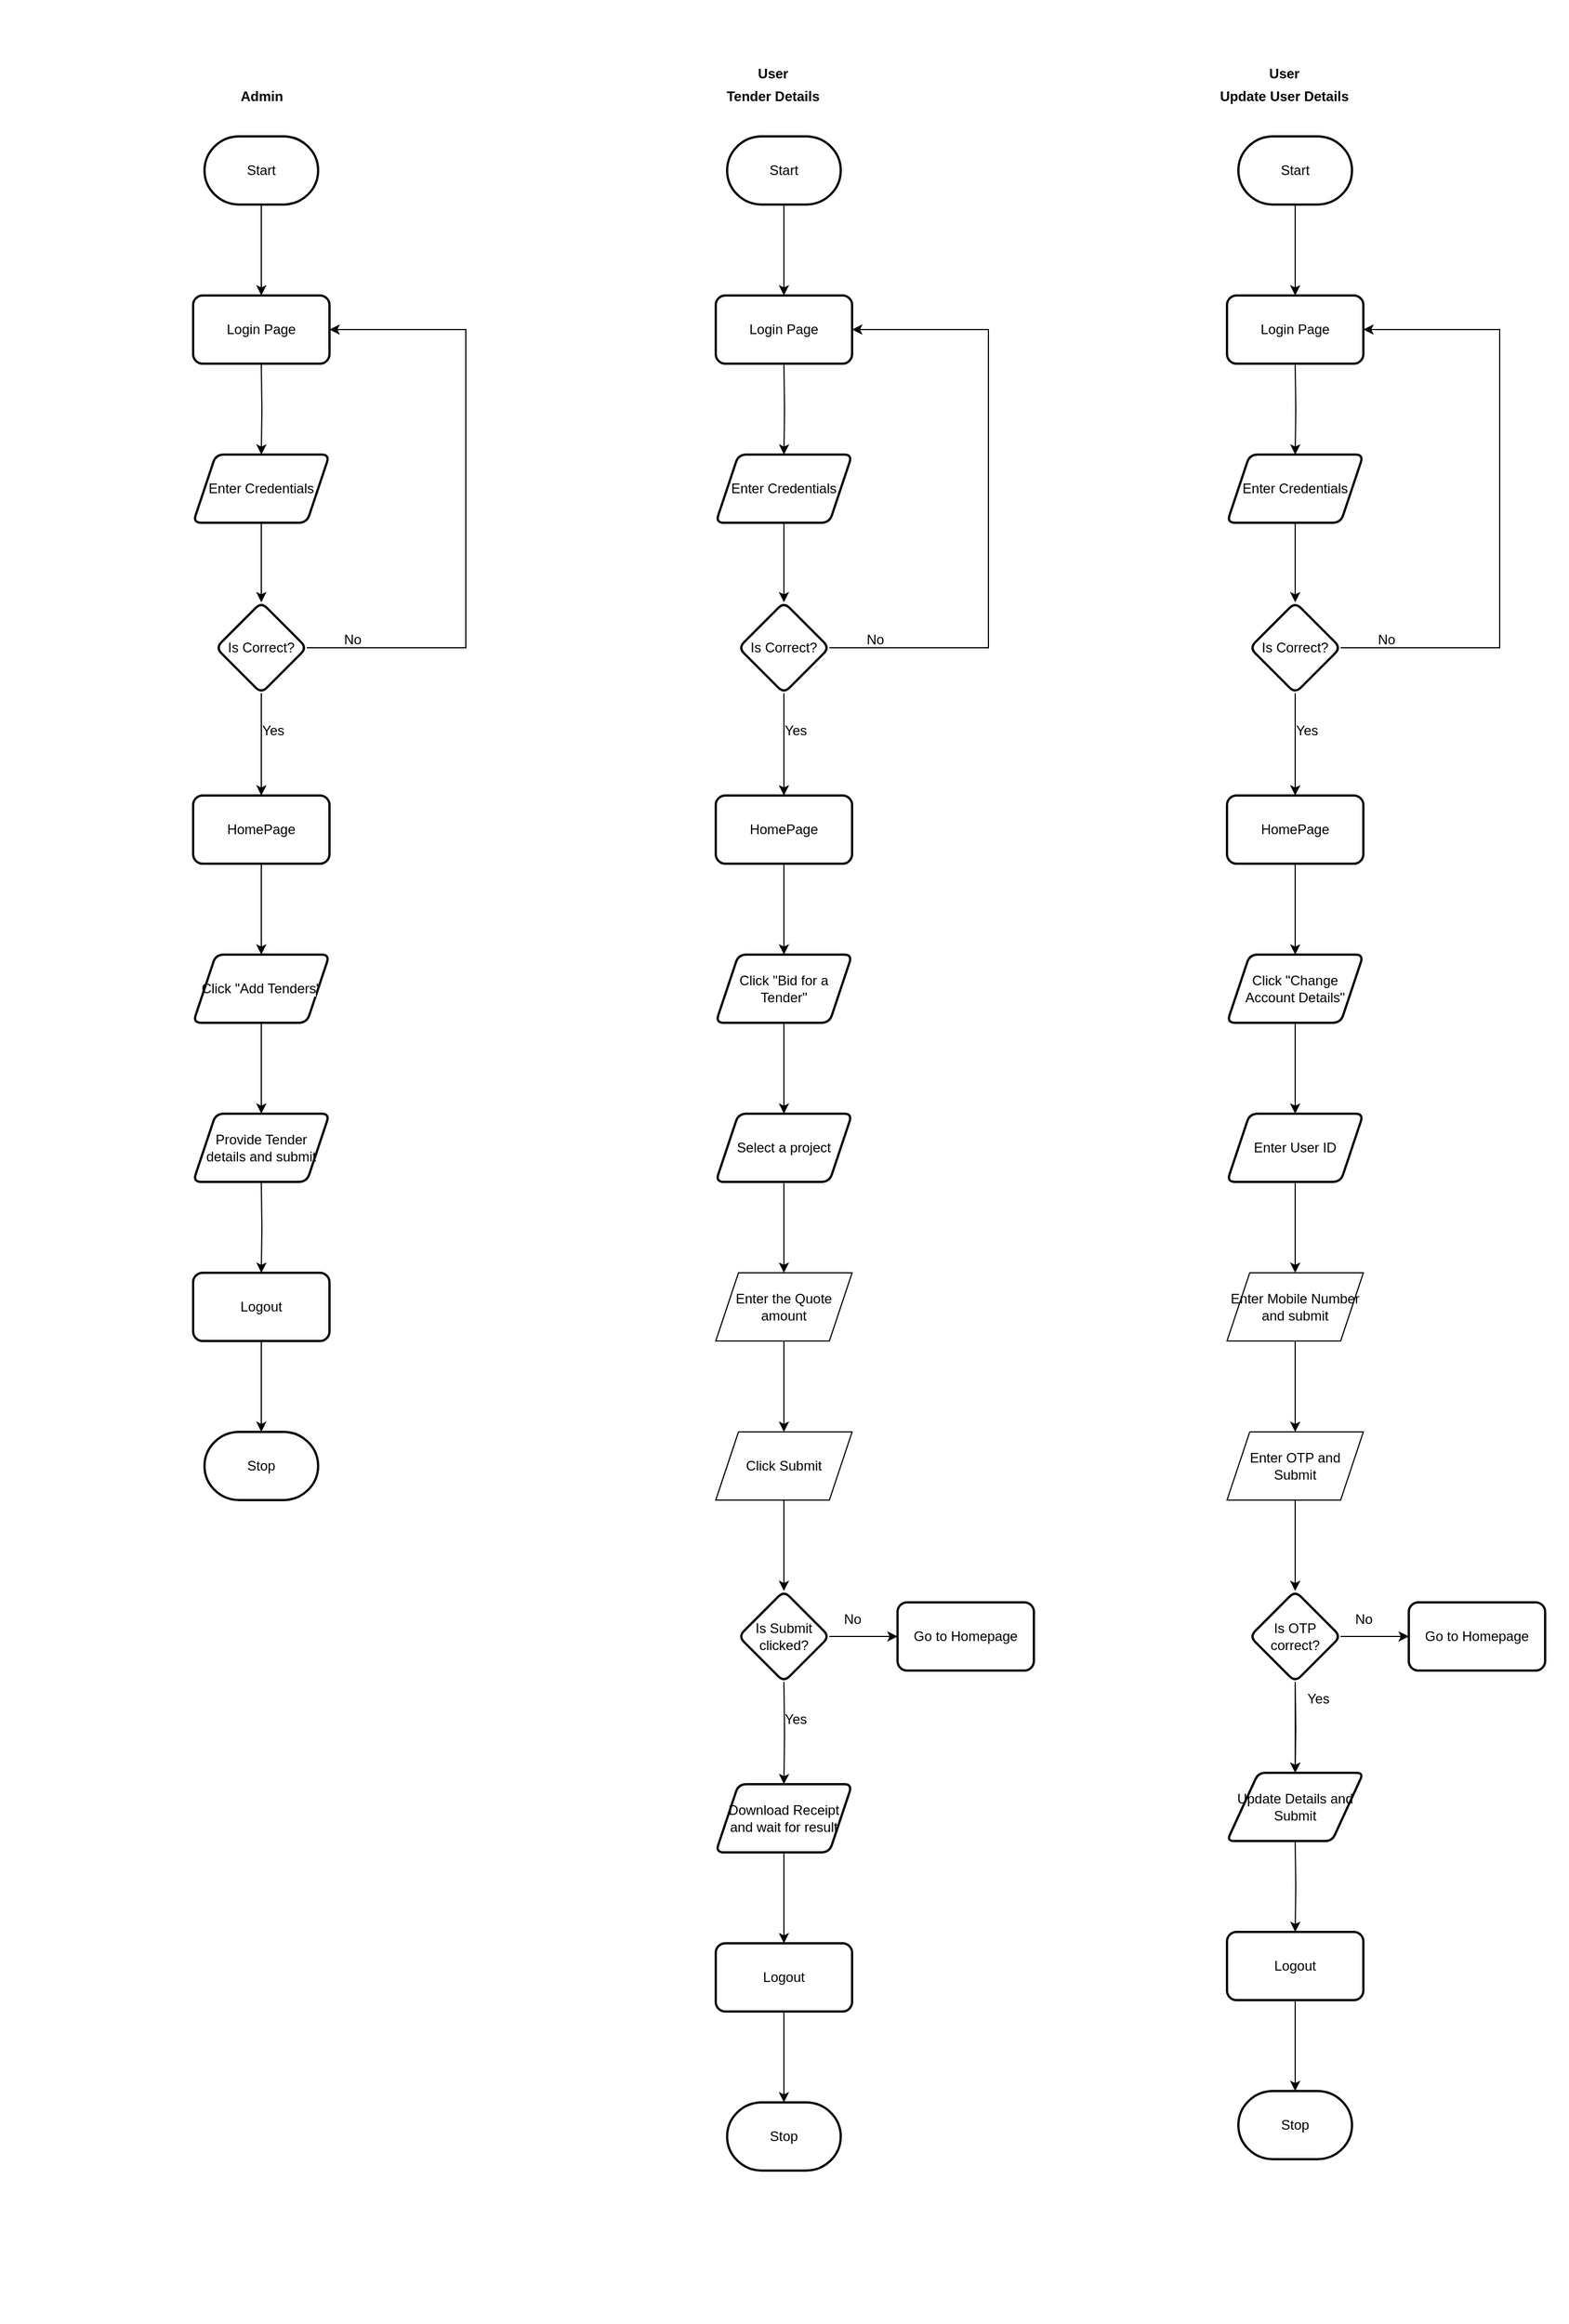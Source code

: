 <mxfile version="24.5.2" type="device">
  <diagram name="Page-1" id="5BF_mJQDO9VwD50oXkuV">
    <mxGraphModel dx="2693" dy="568" grid="1" gridSize="10" guides="1" tooltips="1" connect="1" arrows="1" fold="1" page="1" pageScale="1" pageWidth="850" pageHeight="1100" math="0" shadow="0">
      <root>
        <mxCell id="0" />
        <mxCell id="1" parent="0" />
        <mxCell id="Ab0gkuHW3VFDQ1MKCbj1-35" value="&lt;b&gt;Admin&lt;/b&gt;" style="text;html=1;align=center;verticalAlign=middle;resizable=0;points=[];autosize=1;strokeColor=none;fillColor=none;" parent="1" vertex="1">
          <mxGeometry x="-1180" y="70" width="60" height="30" as="geometry" />
        </mxCell>
        <mxCell id="Ab0gkuHW3VFDQ1MKCbj1-36" value="" style="edgeStyle=orthogonalEdgeStyle;rounded=0;orthogonalLoop=1;jettySize=auto;html=1;" parent="1" source="Ab0gkuHW3VFDQ1MKCbj1-37" edge="1">
          <mxGeometry relative="1" as="geometry">
            <mxPoint x="-1150" y="260" as="targetPoint" />
          </mxGeometry>
        </mxCell>
        <mxCell id="Ab0gkuHW3VFDQ1MKCbj1-37" value="Start" style="strokeWidth=2;html=1;shape=mxgraph.flowchart.terminator;whiteSpace=wrap;" parent="1" vertex="1">
          <mxGeometry x="-1200" y="120" width="100" height="60" as="geometry" />
        </mxCell>
        <mxCell id="Ab0gkuHW3VFDQ1MKCbj1-38" value="" style="edgeStyle=orthogonalEdgeStyle;rounded=0;orthogonalLoop=1;jettySize=auto;html=1;" parent="1" target="Ab0gkuHW3VFDQ1MKCbj1-40" edge="1">
          <mxGeometry relative="1" as="geometry">
            <mxPoint x="-1150" y="320" as="sourcePoint" />
          </mxGeometry>
        </mxCell>
        <mxCell id="Ab0gkuHW3VFDQ1MKCbj1-39" value="" style="edgeStyle=orthogonalEdgeStyle;rounded=0;orthogonalLoop=1;jettySize=auto;html=1;" parent="1" source="Ab0gkuHW3VFDQ1MKCbj1-40" target="Ab0gkuHW3VFDQ1MKCbj1-43" edge="1">
          <mxGeometry relative="1" as="geometry" />
        </mxCell>
        <mxCell id="Ab0gkuHW3VFDQ1MKCbj1-40" value="Enter Credentials" style="whiteSpace=wrap;html=1;rounded=1;arcSize=14;strokeWidth=2;shape=parallelogram;perimeter=parallelogramPerimeter;fixedSize=1;" parent="1" vertex="1">
          <mxGeometry x="-1210" y="400" width="120" height="60" as="geometry" />
        </mxCell>
        <mxCell id="Ab0gkuHW3VFDQ1MKCbj1-41" value="Login Page" style="whiteSpace=wrap;html=1;rounded=1;arcSize=14;strokeWidth=2;" parent="1" vertex="1">
          <mxGeometry x="-1210" y="260" width="120" height="60" as="geometry" />
        </mxCell>
        <mxCell id="Ab0gkuHW3VFDQ1MKCbj1-42" value="" style="edgeStyle=orthogonalEdgeStyle;rounded=0;orthogonalLoop=1;jettySize=auto;html=1;" parent="1" source="Ab0gkuHW3VFDQ1MKCbj1-43" target="Ab0gkuHW3VFDQ1MKCbj1-47" edge="1">
          <mxGeometry relative="1" as="geometry" />
        </mxCell>
        <mxCell id="Ab0gkuHW3VFDQ1MKCbj1-43" value="Is Correct?" style="rhombus;whiteSpace=wrap;html=1;rounded=1;arcSize=14;strokeWidth=2;" parent="1" vertex="1">
          <mxGeometry x="-1190" y="530" width="80" height="80" as="geometry" />
        </mxCell>
        <mxCell id="Ab0gkuHW3VFDQ1MKCbj1-44" value="" style="endArrow=classic;html=1;rounded=0;entryX=1;entryY=0.5;entryDx=0;entryDy=0;exitX=1;exitY=0.5;exitDx=0;exitDy=0;" parent="1" source="Ab0gkuHW3VFDQ1MKCbj1-43" target="Ab0gkuHW3VFDQ1MKCbj1-41" edge="1">
          <mxGeometry width="50" height="50" relative="1" as="geometry">
            <mxPoint x="-1120" y="580" as="sourcePoint" />
            <mxPoint x="-1070" y="530" as="targetPoint" />
            <Array as="points">
              <mxPoint x="-970" y="570" />
              <mxPoint x="-970" y="290" />
            </Array>
          </mxGeometry>
        </mxCell>
        <mxCell id="Ab0gkuHW3VFDQ1MKCbj1-45" value="No" style="text;html=1;align=center;verticalAlign=middle;resizable=0;points=[];autosize=1;strokeColor=none;fillColor=none;" parent="1" vertex="1">
          <mxGeometry x="-1090" y="548" width="40" height="30" as="geometry" />
        </mxCell>
        <mxCell id="Ab0gkuHW3VFDQ1MKCbj1-46" value="" style="edgeStyle=orthogonalEdgeStyle;rounded=0;orthogonalLoop=1;jettySize=auto;html=1;" parent="1" source="Ab0gkuHW3VFDQ1MKCbj1-47" target="Ab0gkuHW3VFDQ1MKCbj1-50" edge="1">
          <mxGeometry relative="1" as="geometry" />
        </mxCell>
        <mxCell id="Ab0gkuHW3VFDQ1MKCbj1-47" value="HomePage" style="whiteSpace=wrap;html=1;rounded=1;arcSize=14;strokeWidth=2;" parent="1" vertex="1">
          <mxGeometry x="-1210" y="700" width="120" height="60" as="geometry" />
        </mxCell>
        <mxCell id="Ab0gkuHW3VFDQ1MKCbj1-48" value="Yes" style="text;html=1;align=center;verticalAlign=middle;resizable=0;points=[];autosize=1;strokeColor=none;fillColor=none;" parent="1" vertex="1">
          <mxGeometry x="-1160" y="628" width="40" height="30" as="geometry" />
        </mxCell>
        <mxCell id="Ab0gkuHW3VFDQ1MKCbj1-64" value="" style="edgeStyle=orthogonalEdgeStyle;rounded=0;orthogonalLoop=1;jettySize=auto;html=1;" parent="1" source="Ab0gkuHW3VFDQ1MKCbj1-50" target="Ab0gkuHW3VFDQ1MKCbj1-63" edge="1">
          <mxGeometry relative="1" as="geometry" />
        </mxCell>
        <mxCell id="Ab0gkuHW3VFDQ1MKCbj1-50" value="&lt;div style=&quot;text-align: left;&quot;&gt;&lt;span style=&quot;background-color: initial;&quot;&gt;Click &quot;&lt;/span&gt;&lt;font face=&quot;Calibri, Calibri_EmbeddedFont, Calibri_MSFontService, sans-serif&quot;&gt;&lt;span style=&quot;font-variant-ligatures: none; white-space-collapse: preserve; background-color: rgb(255, 255, 255);&quot;&gt;Add Tenders&lt;/span&gt;&lt;/font&gt;&lt;span style=&quot;background-color: initial;&quot;&gt;&quot;&lt;/span&gt;&lt;/div&gt;" style="whiteSpace=wrap;html=1;rounded=1;arcSize=14;strokeWidth=2;shape=parallelogram;perimeter=parallelogramPerimeter;fixedSize=1;" parent="1" vertex="1">
          <mxGeometry x="-1210" y="840" width="120" height="60" as="geometry" />
        </mxCell>
        <mxCell id="Ab0gkuHW3VFDQ1MKCbj1-60" value="Stop" style="strokeWidth=2;html=1;shape=mxgraph.flowchart.terminator;whiteSpace=wrap;" parent="1" vertex="1">
          <mxGeometry x="-1200" y="1260" width="100" height="60" as="geometry" />
        </mxCell>
        <mxCell id="Ab0gkuHW3VFDQ1MKCbj1-63" value="Provide Tender details and submit" style="whiteSpace=wrap;html=1;rounded=1;arcSize=14;strokeWidth=2;shape=parallelogram;perimeter=parallelogramPerimeter;fixedSize=1;" parent="1" vertex="1">
          <mxGeometry x="-1210" y="980" width="120" height="60" as="geometry" />
        </mxCell>
        <mxCell id="Ab0gkuHW3VFDQ1MKCbj1-76" value="" style="edgeStyle=orthogonalEdgeStyle;rounded=0;orthogonalLoop=1;jettySize=auto;html=1;" parent="1" target="Ab0gkuHW3VFDQ1MKCbj1-75" edge="1">
          <mxGeometry relative="1" as="geometry">
            <mxPoint x="-1150" y="1040" as="sourcePoint" />
          </mxGeometry>
        </mxCell>
        <mxCell id="Ab0gkuHW3VFDQ1MKCbj1-78" value="" style="edgeStyle=orthogonalEdgeStyle;rounded=0;orthogonalLoop=1;jettySize=auto;html=1;" parent="1" source="Ab0gkuHW3VFDQ1MKCbj1-75" target="Ab0gkuHW3VFDQ1MKCbj1-60" edge="1">
          <mxGeometry relative="1" as="geometry" />
        </mxCell>
        <mxCell id="Ab0gkuHW3VFDQ1MKCbj1-75" value="Logout" style="whiteSpace=wrap;html=1;rounded=1;arcSize=14;strokeWidth=2;" parent="1" vertex="1">
          <mxGeometry x="-1210" y="1120" width="120" height="60" as="geometry" />
        </mxCell>
        <mxCell id="Ab0gkuHW3VFDQ1MKCbj1-79" value="" style="edgeStyle=orthogonalEdgeStyle;rounded=0;orthogonalLoop=1;jettySize=auto;html=1;" parent="1" source="Ab0gkuHW3VFDQ1MKCbj1-80" edge="1">
          <mxGeometry relative="1" as="geometry">
            <mxPoint x="-690" y="260" as="targetPoint" />
          </mxGeometry>
        </mxCell>
        <mxCell id="Ab0gkuHW3VFDQ1MKCbj1-80" value="Start" style="strokeWidth=2;html=1;shape=mxgraph.flowchart.terminator;whiteSpace=wrap;" parent="1" vertex="1">
          <mxGeometry x="-740" y="120" width="100" height="60" as="geometry" />
        </mxCell>
        <mxCell id="Ab0gkuHW3VFDQ1MKCbj1-81" value="" style="edgeStyle=orthogonalEdgeStyle;rounded=0;orthogonalLoop=1;jettySize=auto;html=1;" parent="1" target="Ab0gkuHW3VFDQ1MKCbj1-83" edge="1">
          <mxGeometry relative="1" as="geometry">
            <mxPoint x="-690" y="320" as="sourcePoint" />
          </mxGeometry>
        </mxCell>
        <mxCell id="Ab0gkuHW3VFDQ1MKCbj1-82" value="" style="edgeStyle=orthogonalEdgeStyle;rounded=0;orthogonalLoop=1;jettySize=auto;html=1;" parent="1" source="Ab0gkuHW3VFDQ1MKCbj1-83" target="Ab0gkuHW3VFDQ1MKCbj1-86" edge="1">
          <mxGeometry relative="1" as="geometry" />
        </mxCell>
        <mxCell id="Ab0gkuHW3VFDQ1MKCbj1-83" value="Enter Credentials" style="whiteSpace=wrap;html=1;rounded=1;arcSize=14;strokeWidth=2;shape=parallelogram;perimeter=parallelogramPerimeter;fixedSize=1;" parent="1" vertex="1">
          <mxGeometry x="-750" y="400" width="120" height="60" as="geometry" />
        </mxCell>
        <mxCell id="Ab0gkuHW3VFDQ1MKCbj1-84" value="Login Page" style="whiteSpace=wrap;html=1;rounded=1;arcSize=14;strokeWidth=2;" parent="1" vertex="1">
          <mxGeometry x="-750" y="260" width="120" height="60" as="geometry" />
        </mxCell>
        <mxCell id="Ab0gkuHW3VFDQ1MKCbj1-85" value="" style="edgeStyle=orthogonalEdgeStyle;rounded=0;orthogonalLoop=1;jettySize=auto;html=1;" parent="1" source="Ab0gkuHW3VFDQ1MKCbj1-86" target="Ab0gkuHW3VFDQ1MKCbj1-90" edge="1">
          <mxGeometry relative="1" as="geometry" />
        </mxCell>
        <mxCell id="Ab0gkuHW3VFDQ1MKCbj1-86" value="Is Correct?" style="rhombus;whiteSpace=wrap;html=1;rounded=1;arcSize=14;strokeWidth=2;" parent="1" vertex="1">
          <mxGeometry x="-730" y="530" width="80" height="80" as="geometry" />
        </mxCell>
        <mxCell id="Ab0gkuHW3VFDQ1MKCbj1-87" value="" style="endArrow=classic;html=1;rounded=0;entryX=1;entryY=0.5;entryDx=0;entryDy=0;exitX=1;exitY=0.5;exitDx=0;exitDy=0;" parent="1" source="Ab0gkuHW3VFDQ1MKCbj1-86" target="Ab0gkuHW3VFDQ1MKCbj1-84" edge="1">
          <mxGeometry width="50" height="50" relative="1" as="geometry">
            <mxPoint x="-660" y="580" as="sourcePoint" />
            <mxPoint x="-610" y="530" as="targetPoint" />
            <Array as="points">
              <mxPoint x="-510" y="570" />
              <mxPoint x="-510" y="290" />
            </Array>
          </mxGeometry>
        </mxCell>
        <mxCell id="Ab0gkuHW3VFDQ1MKCbj1-88" value="No" style="text;html=1;align=center;verticalAlign=middle;resizable=0;points=[];autosize=1;strokeColor=none;fillColor=none;" parent="1" vertex="1">
          <mxGeometry x="-630" y="548" width="40" height="30" as="geometry" />
        </mxCell>
        <mxCell id="Ab0gkuHW3VFDQ1MKCbj1-89" value="" style="edgeStyle=orthogonalEdgeStyle;rounded=0;orthogonalLoop=1;jettySize=auto;html=1;" parent="1" source="Ab0gkuHW3VFDQ1MKCbj1-90" target="Ab0gkuHW3VFDQ1MKCbj1-93" edge="1">
          <mxGeometry relative="1" as="geometry" />
        </mxCell>
        <mxCell id="Ab0gkuHW3VFDQ1MKCbj1-90" value="HomePage" style="whiteSpace=wrap;html=1;rounded=1;arcSize=14;strokeWidth=2;" parent="1" vertex="1">
          <mxGeometry x="-750" y="700" width="120" height="60" as="geometry" />
        </mxCell>
        <mxCell id="Ab0gkuHW3VFDQ1MKCbj1-91" value="Yes" style="text;html=1;align=center;verticalAlign=middle;resizable=0;points=[];autosize=1;strokeColor=none;fillColor=none;" parent="1" vertex="1">
          <mxGeometry x="-700" y="628" width="40" height="30" as="geometry" />
        </mxCell>
        <mxCell id="Ab0gkuHW3VFDQ1MKCbj1-92" value="" style="edgeStyle=orthogonalEdgeStyle;rounded=0;orthogonalLoop=1;jettySize=auto;html=1;" parent="1" source="Ab0gkuHW3VFDQ1MKCbj1-93" target="Ab0gkuHW3VFDQ1MKCbj1-96" edge="1">
          <mxGeometry relative="1" as="geometry" />
        </mxCell>
        <mxCell id="Ab0gkuHW3VFDQ1MKCbj1-93" value="Click &quot;Bid for a Tender&quot;" style="whiteSpace=wrap;html=1;rounded=1;arcSize=14;strokeWidth=2;shape=parallelogram;perimeter=parallelogramPerimeter;fixedSize=1;" parent="1" vertex="1">
          <mxGeometry x="-750" y="840" width="120" height="60" as="geometry" />
        </mxCell>
        <mxCell id="Ab0gkuHW3VFDQ1MKCbj1-94" value="Stop" style="strokeWidth=2;html=1;shape=mxgraph.flowchart.terminator;whiteSpace=wrap;" parent="1" vertex="1">
          <mxGeometry x="-740" y="1850" width="100" height="60" as="geometry" />
        </mxCell>
        <mxCell id="Ab0gkuHW3VFDQ1MKCbj1-95" value="" style="edgeStyle=orthogonalEdgeStyle;rounded=0;orthogonalLoop=1;jettySize=auto;html=1;" parent="1" source="Ab0gkuHW3VFDQ1MKCbj1-96" edge="1">
          <mxGeometry relative="1" as="geometry">
            <mxPoint x="-690" y="1120" as="targetPoint" />
          </mxGeometry>
        </mxCell>
        <mxCell id="Ab0gkuHW3VFDQ1MKCbj1-96" value="Select a project" style="whiteSpace=wrap;html=1;rounded=1;arcSize=14;strokeWidth=2;shape=parallelogram;perimeter=parallelogramPerimeter;fixedSize=1;" parent="1" vertex="1">
          <mxGeometry x="-750" y="980" width="120" height="60" as="geometry" />
        </mxCell>
        <mxCell id="Ab0gkuHW3VFDQ1MKCbj1-99" value="" style="edgeStyle=orthogonalEdgeStyle;rounded=0;orthogonalLoop=1;jettySize=auto;html=1;" parent="1" target="Ab0gkuHW3VFDQ1MKCbj1-103" edge="1">
          <mxGeometry relative="1" as="geometry">
            <mxPoint x="-690" y="1480" as="sourcePoint" />
          </mxGeometry>
        </mxCell>
        <mxCell id="Ab0gkuHW3VFDQ1MKCbj1-112" value="" style="edgeStyle=orthogonalEdgeStyle;rounded=0;orthogonalLoop=1;jettySize=auto;html=1;" parent="1" edge="1">
          <mxGeometry relative="1" as="geometry">
            <mxPoint x="-650" y="1440" as="sourcePoint" />
            <mxPoint x="-590" y="1440" as="targetPoint" />
          </mxGeometry>
        </mxCell>
        <mxCell id="Ab0gkuHW3VFDQ1MKCbj1-101" value="Is Submit clicked?" style="rhombus;whiteSpace=wrap;html=1;rounded=1;arcSize=14;strokeWidth=2;" parent="1" vertex="1">
          <mxGeometry x="-730" y="1400" width="80" height="80" as="geometry" />
        </mxCell>
        <mxCell id="Ab0gkuHW3VFDQ1MKCbj1-102" value="" style="edgeStyle=orthogonalEdgeStyle;rounded=0;orthogonalLoop=1;jettySize=auto;html=1;" parent="1" source="Ab0gkuHW3VFDQ1MKCbj1-103" target="Ab0gkuHW3VFDQ1MKCbj1-107" edge="1">
          <mxGeometry relative="1" as="geometry" />
        </mxCell>
        <mxCell id="Ab0gkuHW3VFDQ1MKCbj1-103" value="Download Receipt&lt;div&gt;and wait for result&lt;/div&gt;" style="whiteSpace=wrap;html=1;rounded=1;arcSize=14;strokeWidth=2;shape=parallelogram;perimeter=parallelogramPerimeter;fixedSize=1;" parent="1" vertex="1">
          <mxGeometry x="-750" y="1570" width="120" height="60" as="geometry" />
        </mxCell>
        <mxCell id="Ab0gkuHW3VFDQ1MKCbj1-104" value="Yes" style="text;html=1;align=center;verticalAlign=middle;resizable=0;points=[];autosize=1;strokeColor=none;fillColor=none;" parent="1" vertex="1">
          <mxGeometry x="-700" y="1498" width="40" height="30" as="geometry" />
        </mxCell>
        <mxCell id="Ab0gkuHW3VFDQ1MKCbj1-105" value="No" style="text;html=1;align=center;verticalAlign=middle;resizable=0;points=[];autosize=1;strokeColor=none;fillColor=none;" parent="1" vertex="1">
          <mxGeometry x="-650" y="1410" width="40" height="30" as="geometry" />
        </mxCell>
        <mxCell id="Ab0gkuHW3VFDQ1MKCbj1-106" value="" style="edgeStyle=orthogonalEdgeStyle;rounded=0;orthogonalLoop=1;jettySize=auto;html=1;" parent="1" source="Ab0gkuHW3VFDQ1MKCbj1-107" target="Ab0gkuHW3VFDQ1MKCbj1-94" edge="1">
          <mxGeometry relative="1" as="geometry" />
        </mxCell>
        <mxCell id="Ab0gkuHW3VFDQ1MKCbj1-107" value="Logout" style="whiteSpace=wrap;html=1;rounded=1;arcSize=14;strokeWidth=2;" parent="1" vertex="1">
          <mxGeometry x="-750" y="1710" width="120" height="60" as="geometry" />
        </mxCell>
        <mxCell id="Ab0gkuHW3VFDQ1MKCbj1-108" value="&lt;b&gt;User&lt;/b&gt;" style="text;html=1;align=center;verticalAlign=middle;resizable=0;points=[];autosize=1;strokeColor=none;fillColor=none;" parent="1" vertex="1">
          <mxGeometry x="-725" y="50" width="50" height="30" as="geometry" />
        </mxCell>
        <mxCell id="Ab0gkuHW3VFDQ1MKCbj1-111" value="Go to Homepage" style="whiteSpace=wrap;html=1;rounded=1;arcSize=14;strokeWidth=2;" parent="1" vertex="1">
          <mxGeometry x="-590" y="1410" width="120" height="60" as="geometry" />
        </mxCell>
        <mxCell id="ozuiR0USHxVOCXa6_m_c-3" value="" style="edgeStyle=orthogonalEdgeStyle;rounded=0;orthogonalLoop=1;jettySize=auto;html=1;" parent="1" source="ozuiR0USHxVOCXa6_m_c-1" target="ozuiR0USHxVOCXa6_m_c-2" edge="1">
          <mxGeometry relative="1" as="geometry" />
        </mxCell>
        <mxCell id="ozuiR0USHxVOCXa6_m_c-1" value="Enter the Quote amount" style="shape=parallelogram;perimeter=parallelogramPerimeter;whiteSpace=wrap;html=1;fixedSize=1;" parent="1" vertex="1">
          <mxGeometry x="-750" y="1120" width="120" height="60" as="geometry" />
        </mxCell>
        <mxCell id="ozuiR0USHxVOCXa6_m_c-5" value="" style="edgeStyle=orthogonalEdgeStyle;rounded=0;orthogonalLoop=1;jettySize=auto;html=1;" parent="1" source="ozuiR0USHxVOCXa6_m_c-2" edge="1">
          <mxGeometry relative="1" as="geometry">
            <mxPoint x="-690" y="1400" as="targetPoint" />
          </mxGeometry>
        </mxCell>
        <mxCell id="ozuiR0USHxVOCXa6_m_c-2" value="Click Submit" style="shape=parallelogram;perimeter=parallelogramPerimeter;whiteSpace=wrap;html=1;fixedSize=1;" parent="1" vertex="1">
          <mxGeometry x="-750" y="1260" width="120" height="60" as="geometry" />
        </mxCell>
        <mxCell id="ozuiR0USHxVOCXa6_m_c-6" value="&lt;b&gt;Tender Details&lt;/b&gt;" style="text;html=1;align=center;verticalAlign=middle;resizable=0;points=[];autosize=1;strokeColor=none;fillColor=none;" parent="1" vertex="1">
          <mxGeometry x="-755" y="70" width="110" height="30" as="geometry" />
        </mxCell>
        <mxCell id="ozuiR0USHxVOCXa6_m_c-7" value="" style="edgeStyle=orthogonalEdgeStyle;rounded=0;orthogonalLoop=1;jettySize=auto;html=1;" parent="1" source="ozuiR0USHxVOCXa6_m_c-8" edge="1">
          <mxGeometry relative="1" as="geometry">
            <mxPoint x="-240" y="260" as="targetPoint" />
          </mxGeometry>
        </mxCell>
        <mxCell id="ozuiR0USHxVOCXa6_m_c-8" value="Start" style="strokeWidth=2;html=1;shape=mxgraph.flowchart.terminator;whiteSpace=wrap;" parent="1" vertex="1">
          <mxGeometry x="-290" y="120" width="100" height="60" as="geometry" />
        </mxCell>
        <mxCell id="ozuiR0USHxVOCXa6_m_c-9" value="" style="edgeStyle=orthogonalEdgeStyle;rounded=0;orthogonalLoop=1;jettySize=auto;html=1;" parent="1" target="ozuiR0USHxVOCXa6_m_c-11" edge="1">
          <mxGeometry relative="1" as="geometry">
            <mxPoint x="-240" y="320" as="sourcePoint" />
          </mxGeometry>
        </mxCell>
        <mxCell id="ozuiR0USHxVOCXa6_m_c-10" value="" style="edgeStyle=orthogonalEdgeStyle;rounded=0;orthogonalLoop=1;jettySize=auto;html=1;" parent="1" source="ozuiR0USHxVOCXa6_m_c-11" target="ozuiR0USHxVOCXa6_m_c-14" edge="1">
          <mxGeometry relative="1" as="geometry" />
        </mxCell>
        <mxCell id="ozuiR0USHxVOCXa6_m_c-11" value="Enter Credentials" style="whiteSpace=wrap;html=1;rounded=1;arcSize=14;strokeWidth=2;shape=parallelogram;perimeter=parallelogramPerimeter;fixedSize=1;" parent="1" vertex="1">
          <mxGeometry x="-300" y="400" width="120" height="60" as="geometry" />
        </mxCell>
        <mxCell id="ozuiR0USHxVOCXa6_m_c-12" value="Login Page" style="whiteSpace=wrap;html=1;rounded=1;arcSize=14;strokeWidth=2;" parent="1" vertex="1">
          <mxGeometry x="-300" y="260" width="120" height="60" as="geometry" />
        </mxCell>
        <mxCell id="ozuiR0USHxVOCXa6_m_c-13" value="" style="edgeStyle=orthogonalEdgeStyle;rounded=0;orthogonalLoop=1;jettySize=auto;html=1;" parent="1" source="ozuiR0USHxVOCXa6_m_c-14" target="ozuiR0USHxVOCXa6_m_c-18" edge="1">
          <mxGeometry relative="1" as="geometry" />
        </mxCell>
        <mxCell id="ozuiR0USHxVOCXa6_m_c-14" value="Is Correct?" style="rhombus;whiteSpace=wrap;html=1;rounded=1;arcSize=14;strokeWidth=2;" parent="1" vertex="1">
          <mxGeometry x="-280" y="530" width="80" height="80" as="geometry" />
        </mxCell>
        <mxCell id="ozuiR0USHxVOCXa6_m_c-15" value="" style="endArrow=classic;html=1;rounded=0;entryX=1;entryY=0.5;entryDx=0;entryDy=0;exitX=1;exitY=0.5;exitDx=0;exitDy=0;" parent="1" source="ozuiR0USHxVOCXa6_m_c-14" target="ozuiR0USHxVOCXa6_m_c-12" edge="1">
          <mxGeometry width="50" height="50" relative="1" as="geometry">
            <mxPoint x="-210" y="580" as="sourcePoint" />
            <mxPoint x="-160" y="530" as="targetPoint" />
            <Array as="points">
              <mxPoint x="-60" y="570" />
              <mxPoint x="-60" y="290" />
            </Array>
          </mxGeometry>
        </mxCell>
        <mxCell id="ozuiR0USHxVOCXa6_m_c-16" value="No" style="text;html=1;align=center;verticalAlign=middle;resizable=0;points=[];autosize=1;strokeColor=none;fillColor=none;" parent="1" vertex="1">
          <mxGeometry x="-180" y="548" width="40" height="30" as="geometry" />
        </mxCell>
        <mxCell id="ozuiR0USHxVOCXa6_m_c-17" value="" style="edgeStyle=orthogonalEdgeStyle;rounded=0;orthogonalLoop=1;jettySize=auto;html=1;" parent="1" source="ozuiR0USHxVOCXa6_m_c-18" target="ozuiR0USHxVOCXa6_m_c-21" edge="1">
          <mxGeometry relative="1" as="geometry" />
        </mxCell>
        <mxCell id="ozuiR0USHxVOCXa6_m_c-18" value="HomePage" style="whiteSpace=wrap;html=1;rounded=1;arcSize=14;strokeWidth=2;" parent="1" vertex="1">
          <mxGeometry x="-300" y="700" width="120" height="60" as="geometry" />
        </mxCell>
        <mxCell id="ozuiR0USHxVOCXa6_m_c-19" value="Yes" style="text;html=1;align=center;verticalAlign=middle;resizable=0;points=[];autosize=1;strokeColor=none;fillColor=none;" parent="1" vertex="1">
          <mxGeometry x="-250" y="628" width="40" height="30" as="geometry" />
        </mxCell>
        <mxCell id="ozuiR0USHxVOCXa6_m_c-20" value="" style="edgeStyle=orthogonalEdgeStyle;rounded=0;orthogonalLoop=1;jettySize=auto;html=1;" parent="1" source="ozuiR0USHxVOCXa6_m_c-21" target="ozuiR0USHxVOCXa6_m_c-24" edge="1">
          <mxGeometry relative="1" as="geometry" />
        </mxCell>
        <mxCell id="ozuiR0USHxVOCXa6_m_c-21" value="Click &quot;Change Account Details&quot;" style="whiteSpace=wrap;html=1;rounded=1;arcSize=14;strokeWidth=2;shape=parallelogram;perimeter=parallelogramPerimeter;fixedSize=1;" parent="1" vertex="1">
          <mxGeometry x="-300" y="840" width="120" height="60" as="geometry" />
        </mxCell>
        <mxCell id="ozuiR0USHxVOCXa6_m_c-22" value="Stop" style="strokeWidth=2;html=1;shape=mxgraph.flowchart.terminator;whiteSpace=wrap;" parent="1" vertex="1">
          <mxGeometry x="-290" y="1840" width="100" height="60" as="geometry" />
        </mxCell>
        <mxCell id="ozuiR0USHxVOCXa6_m_c-23" value="" style="edgeStyle=orthogonalEdgeStyle;rounded=0;orthogonalLoop=1;jettySize=auto;html=1;" parent="1" source="ozuiR0USHxVOCXa6_m_c-24" edge="1">
          <mxGeometry relative="1" as="geometry">
            <mxPoint x="-240" y="1120" as="targetPoint" />
          </mxGeometry>
        </mxCell>
        <mxCell id="ozuiR0USHxVOCXa6_m_c-24" value="Enter User ID" style="whiteSpace=wrap;html=1;rounded=1;arcSize=14;strokeWidth=2;shape=parallelogram;perimeter=parallelogramPerimeter;fixedSize=1;" parent="1" vertex="1">
          <mxGeometry x="-300" y="980" width="120" height="60" as="geometry" />
        </mxCell>
        <mxCell id="ozuiR0USHxVOCXa6_m_c-28" value="" style="edgeStyle=orthogonalEdgeStyle;rounded=0;orthogonalLoop=1;jettySize=auto;html=1;" parent="1" target="ozuiR0USHxVOCXa6_m_c-33" edge="1">
          <mxGeometry relative="1" as="geometry">
            <mxPoint x="-240" y="1620" as="sourcePoint" />
          </mxGeometry>
        </mxCell>
        <mxCell id="ozuiR0USHxVOCXa6_m_c-32" value="" style="edgeStyle=orthogonalEdgeStyle;rounded=0;orthogonalLoop=1;jettySize=auto;html=1;" parent="1" source="ozuiR0USHxVOCXa6_m_c-33" target="ozuiR0USHxVOCXa6_m_c-22" edge="1">
          <mxGeometry relative="1" as="geometry" />
        </mxCell>
        <mxCell id="ozuiR0USHxVOCXa6_m_c-33" value="Logout" style="whiteSpace=wrap;html=1;rounded=1;arcSize=14;strokeWidth=2;" parent="1" vertex="1">
          <mxGeometry x="-300" y="1700" width="120" height="60" as="geometry" />
        </mxCell>
        <mxCell id="ozuiR0USHxVOCXa6_m_c-35" value="" style="edgeStyle=orthogonalEdgeStyle;rounded=0;orthogonalLoop=1;jettySize=auto;html=1;" parent="1" source="ozuiR0USHxVOCXa6_m_c-36" target="ozuiR0USHxVOCXa6_m_c-38" edge="1">
          <mxGeometry relative="1" as="geometry" />
        </mxCell>
        <mxCell id="ozuiR0USHxVOCXa6_m_c-36" value="Enter Mobile Number&lt;div&gt;and submit&lt;/div&gt;" style="shape=parallelogram;perimeter=parallelogramPerimeter;whiteSpace=wrap;html=1;fixedSize=1;" parent="1" vertex="1">
          <mxGeometry x="-300" y="1120" width="120" height="60" as="geometry" />
        </mxCell>
        <mxCell id="ozuiR0USHxVOCXa6_m_c-37" value="" style="edgeStyle=orthogonalEdgeStyle;rounded=0;orthogonalLoop=1;jettySize=auto;html=1;" parent="1" edge="1">
          <mxGeometry relative="1" as="geometry">
            <mxPoint x="-240" y="1560" as="targetPoint" />
            <mxPoint x="-240" y="1480" as="sourcePoint" />
          </mxGeometry>
        </mxCell>
        <mxCell id="ozuiR0USHxVOCXa6_m_c-41" value="" style="edgeStyle=orthogonalEdgeStyle;rounded=0;orthogonalLoop=1;jettySize=auto;html=1;" parent="1" target="ozuiR0USHxVOCXa6_m_c-40" edge="1">
          <mxGeometry relative="1" as="geometry">
            <mxPoint x="-240" y="1480" as="sourcePoint" />
          </mxGeometry>
        </mxCell>
        <mxCell id="ozuiR0USHxVOCXa6_m_c-38" value="Enter OTP and Submit" style="shape=parallelogram;perimeter=parallelogramPerimeter;whiteSpace=wrap;html=1;fixedSize=1;" parent="1" vertex="1">
          <mxGeometry x="-300" y="1260" width="120" height="60" as="geometry" />
        </mxCell>
        <mxCell id="ozuiR0USHxVOCXa6_m_c-39" value="&lt;b&gt;Update User Details&lt;/b&gt;" style="text;html=1;align=center;verticalAlign=middle;resizable=0;points=[];autosize=1;strokeColor=none;fillColor=none;" parent="1" vertex="1">
          <mxGeometry x="-320" y="70" width="140" height="30" as="geometry" />
        </mxCell>
        <mxCell id="ozuiR0USHxVOCXa6_m_c-40" value="Update Details and Submit" style="whiteSpace=wrap;html=1;shape=parallelogram;strokeWidth=2;perimeter=parallelogramPerimeter;rounded=1;arcSize=12;size=0.23;" parent="1" vertex="1">
          <mxGeometry x="-300" y="1560" width="120" height="60" as="geometry" />
        </mxCell>
        <mxCell id="ozuiR0USHxVOCXa6_m_c-43" value="&lt;b&gt;User&lt;/b&gt;" style="text;html=1;align=center;verticalAlign=middle;resizable=0;points=[];autosize=1;strokeColor=none;fillColor=none;" parent="1" vertex="1">
          <mxGeometry x="-275" y="50" width="50" height="30" as="geometry" />
        </mxCell>
        <mxCell id="ozuiR0USHxVOCXa6_m_c-44" value="" style="text;strokeColor=none;fillColor=none;align=left;verticalAlign=middle;spacingTop=-1;spacingLeft=4;spacingRight=4;rotatable=0;labelPosition=right;points=[];portConstraint=eastwest;" parent="1" vertex="1">
          <mxGeometry x="-710" width="20" height="14" as="geometry" />
        </mxCell>
        <mxCell id="ozuiR0USHxVOCXa6_m_c-45" value="" style="text;strokeColor=none;fillColor=none;align=left;verticalAlign=middle;spacingTop=-1;spacingLeft=4;spacingRight=4;rotatable=0;labelPosition=right;points=[];portConstraint=eastwest;" parent="1" vertex="1">
          <mxGeometry x="-30" y="530" width="20" height="14" as="geometry" />
        </mxCell>
        <mxCell id="ozuiR0USHxVOCXa6_m_c-46" value="" style="text;strokeColor=none;fillColor=none;align=left;verticalAlign=middle;spacingTop=-1;spacingLeft=4;spacingRight=4;rotatable=0;labelPosition=right;points=[];portConstraint=eastwest;" parent="1" vertex="1">
          <mxGeometry x="-710" y="2030" width="20" height="14" as="geometry" />
        </mxCell>
        <mxCell id="ozuiR0USHxVOCXa6_m_c-47" value="" style="text;strokeColor=none;fillColor=none;align=left;verticalAlign=middle;spacingTop=-1;spacingLeft=4;spacingRight=4;rotatable=0;labelPosition=right;points=[];portConstraint=eastwest;" parent="1" vertex="1">
          <mxGeometry x="-1380" y="920" width="20" height="14" as="geometry" />
        </mxCell>
        <mxCell id="5PxVep9Rh0d92FkBMEpi-9" value="" style="edgeStyle=orthogonalEdgeStyle;rounded=0;orthogonalLoop=1;jettySize=auto;html=1;" edge="1" parent="1">
          <mxGeometry relative="1" as="geometry">
            <mxPoint x="-200" y="1440" as="sourcePoint" />
            <mxPoint x="-140" y="1440" as="targetPoint" />
          </mxGeometry>
        </mxCell>
        <mxCell id="5PxVep9Rh0d92FkBMEpi-10" value="Is OTP&lt;div&gt;correct?&lt;/div&gt;" style="rhombus;whiteSpace=wrap;html=1;rounded=1;arcSize=14;strokeWidth=2;" vertex="1" parent="1">
          <mxGeometry x="-280" y="1400" width="80" height="80" as="geometry" />
        </mxCell>
        <mxCell id="5PxVep9Rh0d92FkBMEpi-11" value="Go to Homepage" style="whiteSpace=wrap;html=1;rounded=1;arcSize=14;strokeWidth=2;" vertex="1" parent="1">
          <mxGeometry x="-140" y="1410" width="120" height="60" as="geometry" />
        </mxCell>
        <mxCell id="5PxVep9Rh0d92FkBMEpi-12" value="" style="edgeStyle=orthogonalEdgeStyle;rounded=0;orthogonalLoop=1;jettySize=auto;html=1;" edge="1" parent="1">
          <mxGeometry relative="1" as="geometry">
            <mxPoint x="-240" y="1400" as="targetPoint" />
            <mxPoint x="-240" y="1320" as="sourcePoint" />
          </mxGeometry>
        </mxCell>
        <mxCell id="5PxVep9Rh0d92FkBMEpi-13" value="No" style="text;html=1;align=center;verticalAlign=middle;resizable=0;points=[];autosize=1;strokeColor=none;fillColor=none;" vertex="1" parent="1">
          <mxGeometry x="-200" y="1410" width="40" height="30" as="geometry" />
        </mxCell>
        <mxCell id="5PxVep9Rh0d92FkBMEpi-14" value="Yes" style="text;html=1;align=center;verticalAlign=middle;resizable=0;points=[];autosize=1;strokeColor=none;fillColor=none;" vertex="1" parent="1">
          <mxGeometry x="-240" y="1480" width="40" height="30" as="geometry" />
        </mxCell>
        <mxCell id="5PxVep9Rh0d92FkBMEpi-15" value="" style="text;strokeColor=none;fillColor=none;align=left;verticalAlign=middle;spacingTop=-1;spacingLeft=4;spacingRight=4;rotatable=0;labelPosition=right;points=[];portConstraint=eastwest;" vertex="1" parent="1">
          <mxGeometry x="-20" y="1426" width="20" height="14" as="geometry" />
        </mxCell>
        <mxCell id="5PxVep9Rh0d92FkBMEpi-16" value="" style="text;strokeColor=none;fillColor=none;align=left;verticalAlign=middle;spacingTop=-1;spacingLeft=4;spacingRight=4;rotatable=0;labelPosition=right;points=[];portConstraint=eastwest;" vertex="1" parent="1">
          <mxGeometry x="-710" y="1990" width="20" height="14" as="geometry" />
        </mxCell>
        <mxCell id="5PxVep9Rh0d92FkBMEpi-17" value="" style="text;strokeColor=none;fillColor=none;align=left;verticalAlign=middle;spacingTop=-1;spacingLeft=4;spacingRight=4;rotatable=0;labelPosition=right;points=[];portConstraint=eastwest;" vertex="1" parent="1">
          <mxGeometry x="-1350" y="870" width="20" height="17" as="geometry" />
        </mxCell>
        <mxCell id="5PxVep9Rh0d92FkBMEpi-18" value="" style="text;strokeColor=none;fillColor=none;align=left;verticalAlign=middle;spacingTop=-1;spacingLeft=4;spacingRight=4;rotatable=0;labelPosition=right;points=[];portConstraint=eastwest;" vertex="1" parent="1">
          <mxGeometry x="-710" y="20" width="20" height="14" as="geometry" />
        </mxCell>
      </root>
    </mxGraphModel>
  </diagram>
</mxfile>

